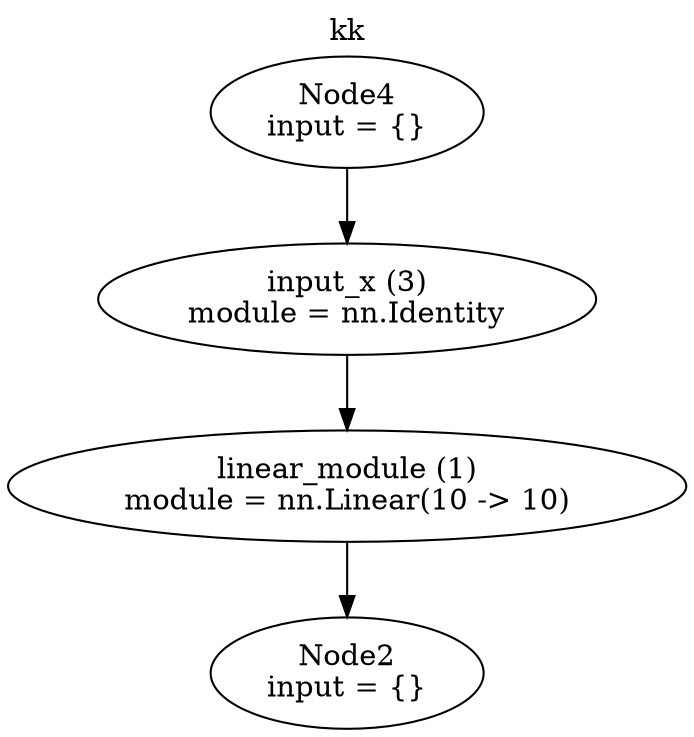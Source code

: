 digraph G {
labelloc="t";
label="kk";
node [shape = oval]; 
n1[label="linear_module (1)\nmodule = nn.Linear(10 -> 10)" tooltip="[stdin]:5"];
n2[label="Node2\ninput = {}" tooltip="[[C]]:-1"];
n3[label="input_x (3)\nmodule = nn.Identity" tooltip="[stdin]:4"];
n4[label="Node4\ninput = {}" tooltip="[[C]]:-1"];
n1 -> n2;
n3 -> n1;
n4 -> n3;
}